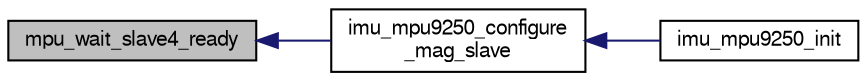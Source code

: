 digraph "mpu_wait_slave4_ready"
{
  edge [fontname="FreeSans",fontsize="10",labelfontname="FreeSans",labelfontsize="10"];
  node [fontname="FreeSans",fontsize="10",shape=record];
  rankdir="LR";
  Node1 [label="mpu_wait_slave4_ready",height=0.2,width=0.4,color="black", fillcolor="grey75", style="filled", fontcolor="black"];
  Node1 -> Node2 [dir="back",color="midnightblue",fontsize="10",style="solid",fontname="FreeSans"];
  Node2 [label="imu_mpu9250_configure\l_mag_slave",height=0.2,width=0.4,color="black", fillcolor="white", style="filled",URL="$imu__mpu9250__spi_8c.html#a340bd2b875f16e9d9769e8b3a7922ad6",tooltip="function to configure akm8963 mag "];
  Node2 -> Node3 [dir="back",color="midnightblue",fontsize="10",style="solid",fontname="FreeSans"];
  Node3 [label="imu_mpu9250_init",height=0.2,width=0.4,color="black", fillcolor="white", style="filled",URL="$imu__mpu9250__spi_8c.html#a9a9bb6c468d388d1688b2b35e94633d3"];
}
